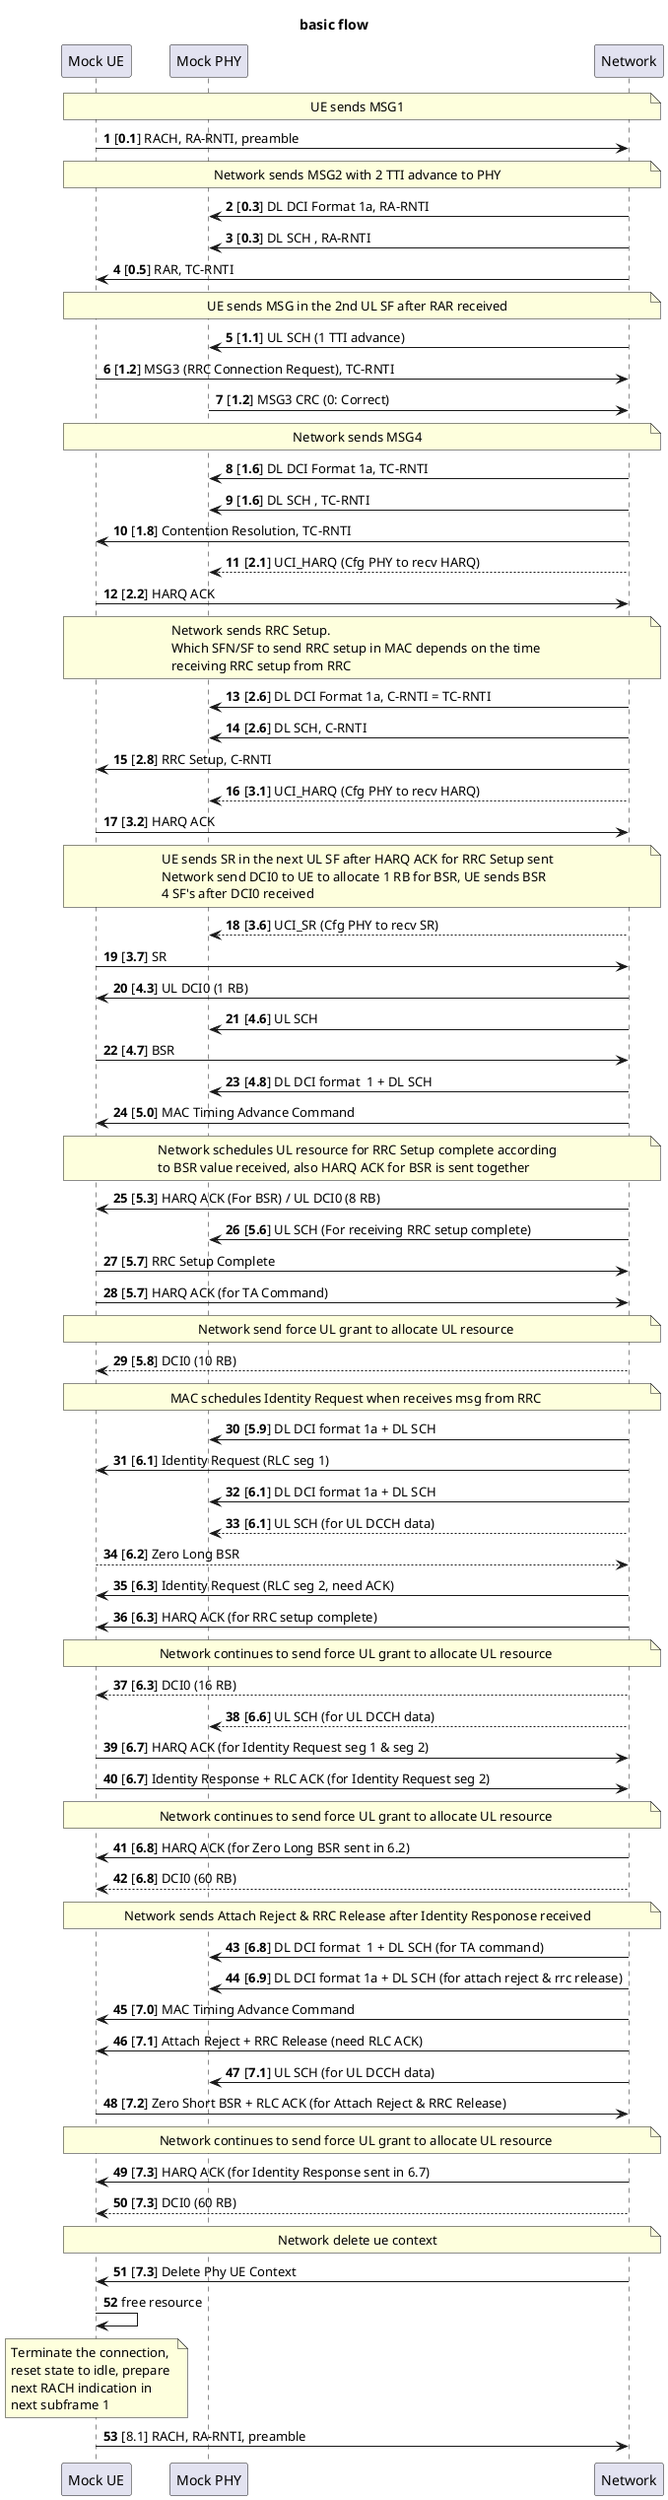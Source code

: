 @startuml
autonumber
title basic flow

participant "Mock UE" as ue
participant "Mock PHY" as phy
participant "Network" as nw

note over ue, nw
UE sends MSG1
end note

ue -> nw : [**0.1**] RACH, RA-RNTI, preamble

note over ue, nw
Network sends MSG2 with 2 TTI advance to PHY
end note

nw -> phy : [**0.3**] DL DCI Format 1a, RA-RNTI
nw -> phy : [**0.3**] DL SCH , RA-RNTI
nw -> ue : [**0.5**] RAR, TC-RNTI

note over ue, nw
UE sends MSG in the 2nd UL SF after RAR received
end note
nw -> phy : [**1.1**] UL SCH (1 TTI advance)
ue -> nw : [**1.2**] MSG3 (RRC Connection Request), TC-RNTI
phy -> nw : [**1.2**] MSG3 CRC (0: Correct)

note over ue, nw
Network sends MSG4
end note
nw -> phy : [**1.6**] DL DCI Format 1a, TC-RNTI
nw -> phy : [**1.6**] DL SCH , TC-RNTI
nw -> ue : [**1.8**] Contention Resolution, TC-RNTI
nw --> phy : [**2.1**] UCI_HARQ (Cfg PHY to recv HARQ)
ue -> nw : [**2.2**] HARQ ACK

note over ue, nw
Network sends RRC Setup.
Which SFN/SF to send RRC setup in MAC depends on the time 
receiving RRC setup from RRC
end note

nw -> phy : [**2.6**] DL DCI Format 1a, C-RNTI = TC-RNTI
nw -> phy : [**2.6**] DL SCH, C-RNTI
nw -> ue : [**2.8**] RRC Setup, C-RNTI
nw --> phy : [**3.1**] UCI_HARQ (Cfg PHY to recv HARQ)
ue -> nw : [**3.2**] HARQ ACK

note over ue, nw
UE sends SR in the next UL SF after HARQ ACK for RRC Setup sent
Network send DCI0 to UE to allocate 1 RB for BSR, UE sends BSR 
4 SF's after DCI0 received
end note

nw --> phy : [**3.6**] UCI_SR (Cfg PHY to recv SR)
ue -> nw : [**3.7**] SR
nw -> ue : [**4.3**] UL DCI0 (1 RB)
nw -> phy : [**4.6**] UL SCH 
ue -> nw : [**4.7**] BSR

nw -> phy : [**4.8**] DL DCI format  1 + DL SCH
nw -> ue : [**5.0**] MAC Timing Advance Command

note over ue, nw
Network schedules UL resource for RRC Setup complete according
to BSR value received, also HARQ ACK for BSR is sent together
end note

nw -> ue : [**5.3**] HARQ ACK (For BSR) / UL DCI0 (8 RB)
nw -> phy : [**5.6**] UL SCH (For receiving RRC setup complete)
ue -> nw : [**5.7**] RRC Setup Complete
ue -> nw : [**5.7**] HARQ ACK (for TA Command)

note over ue, nw
Network send force UL grant to allocate UL resource 
end note

nw --> ue : [**5.8**] DCI0 (10 RB)

note over ue, nw
MAC schedules Identity Request when receives msg from RRC 
end note

nw -> phy : [**5.9**] DL DCI format 1a + DL SCH 
nw -> ue : [**6.1**] Identity Request (RLC seg 1)
nw -> phy : [**6.1**] DL DCI format 1a + DL SCH 
nw --> phy : [**6.1**] UL SCH (for UL DCCH data)
ue --> nw : [**6.2**] Zero Long BSR 
nw -> ue : [**6.3**] Identity Request (RLC seg 2, need ACK)

nw -> ue : [**6.3**] HARQ ACK (for RRC setup complete)

note over ue, nw
Network continues to send force UL grant to allocate UL resource 
end note
nw --> ue : [**6.3**] DCI0 (16 RB)
nw --> phy : [**6.6**] UL SCH (for UL DCCH data)
ue -> nw : [**6.7**] HARQ ACK (for Identity Request seg 1 & seg 2)
ue -> nw : [**6.7**] Identity Response + RLC ACK (for Identity Request seg 2)

note over ue, nw
Network continues to send force UL grant to allocate UL resource 
end note
nw -> ue : [**6.8**] HARQ ACK (for Zero Long BSR sent in 6.2)
nw --> ue : [**6.8**] DCI0 (60 RB)

note over ue, nw
Network sends Attach Reject & RRC Release after Identity Responose received
end note

nw -> phy : [**6.8**] DL DCI format  1 + DL SCH (for TA command)
nw -> phy : [**6.9**] DL DCI format 1a + DL SCH (for attach reject & rrc release)
nw -> ue : [**7.0**] MAC Timing Advance Command
nw -> ue : [**7.1**] Attach Reject + RRC Release (need RLC ACK)

nw -> phy : [**7.1**] UL SCH (for UL DCCH data)
ue -> nw : [**7.2**] Zero Short BSR + RLC ACK (for Attach Reject & RRC Release)

note over ue, nw
Network continues to send force UL grant to allocate UL resource 
end note
nw -> ue : [**7.3**] HARQ ACK (for Identity Response sent in 6.7)
nw --> ue : [**7.3**] DCI0 (60 RB)

note over ue, nw
Network delete ue context
end note

nw -> ue : [**7.3**] Delete Phy UE Context 
ue -> ue : free resource

note over ue
Terminate the connection, 
reset state to idle, prepare
next RACH indication in 
next subframe 1
end note

ue -> nw : [8.1] RACH, RA-RNTI, preamble

@enduml